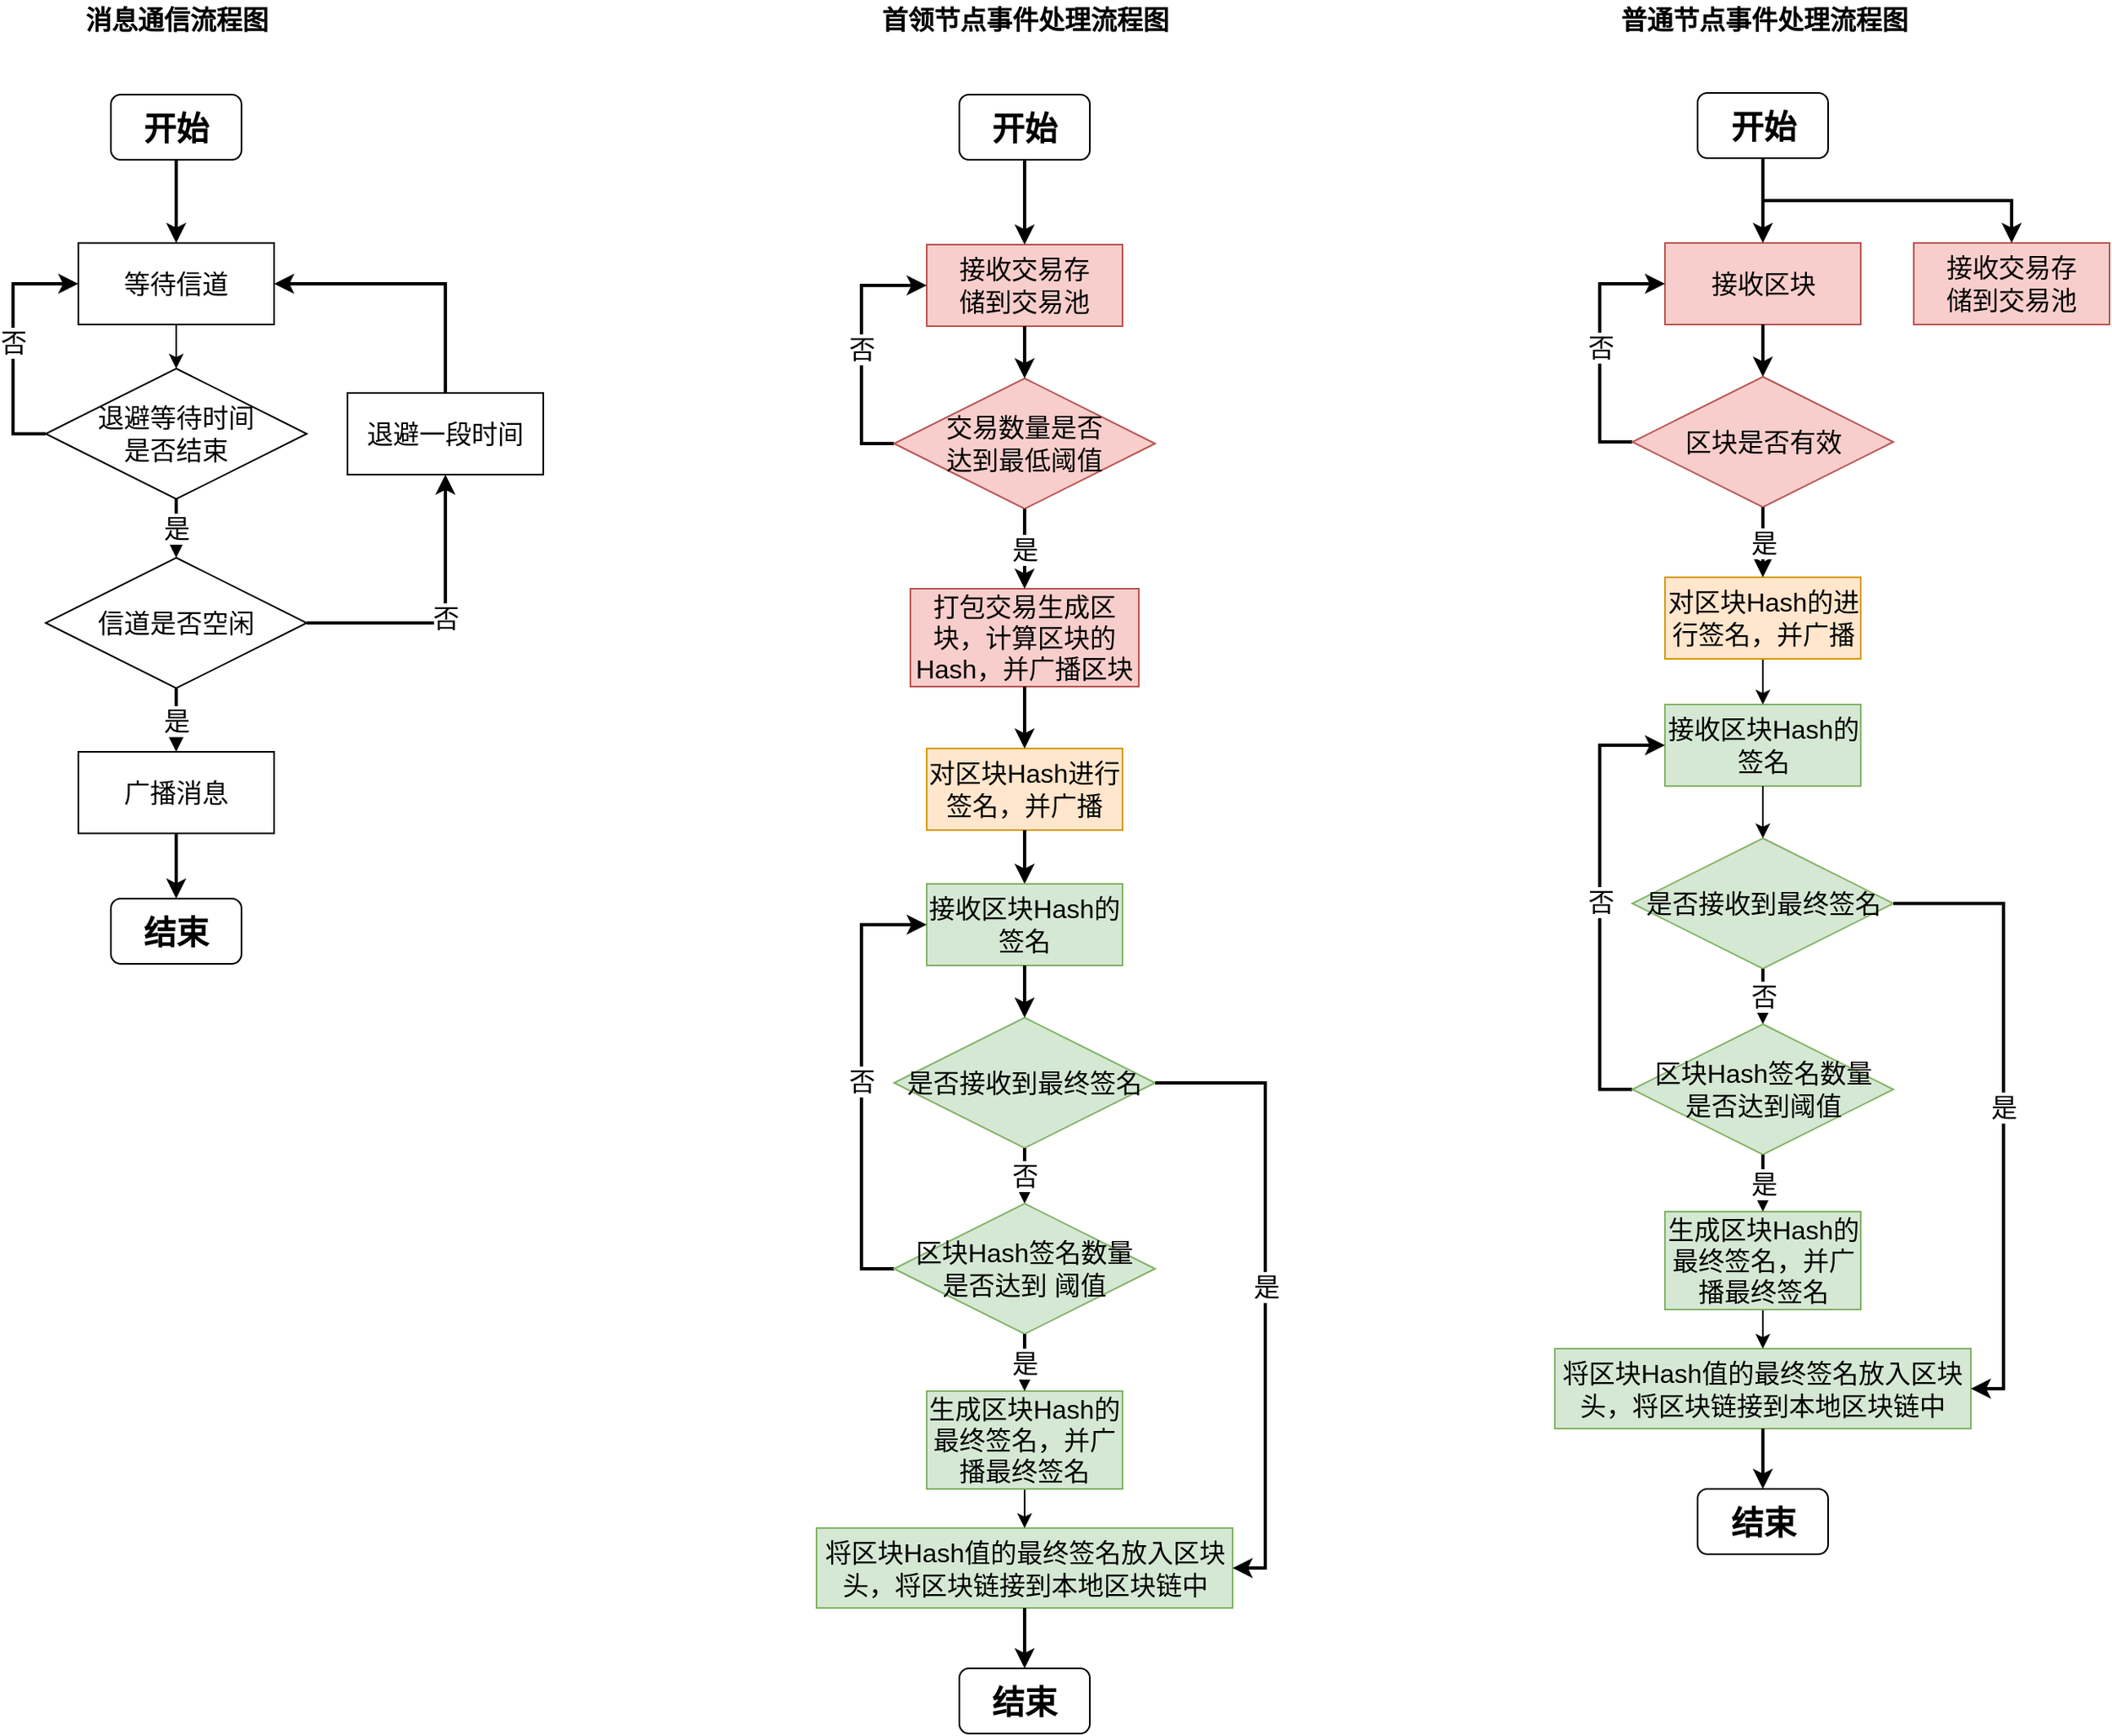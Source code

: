 <mxfile version="16.5.1" type="device"><diagram id="4I6tZhF-R6GU-miMl_Zh" name="共识协议通信和节点设计流程图"><mxGraphModel dx="1203" dy="1217" grid="0" gridSize="10" guides="1" tooltips="1" connect="1" arrows="1" fold="1" page="0" pageScale="1" pageWidth="1169" pageHeight="827" math="0" shadow="0"><root><mxCell id="0"/><mxCell id="1" parent="0"/><mxCell id="6zwZ6q5MqfDcT1agjW3h-52" value="消息通信流程图" style="text;html=1;align=center;verticalAlign=middle;resizable=0;points=[];autosize=1;strokeColor=none;fillColor=none;fontSize=16;fontFamily=Helvetica;fontStyle=1" parent="1" vertex="1"><mxGeometry x="219" y="-18" width="122" height="23" as="geometry"/></mxCell><mxCell id="6zwZ6q5MqfDcT1agjW3h-53" value="首领节点事件处理流程图" style="text;html=1;align=center;verticalAlign=middle;resizable=0;points=[];autosize=1;strokeColor=none;fillColor=none;fontSize=16;fontStyle=1" parent="1" vertex="1"><mxGeometry x="707" y="-18" width="186" height="23" as="geometry"/></mxCell><mxCell id="6zwZ6q5MqfDcT1agjW3h-75" value="" style="edgeStyle=orthogonalEdgeStyle;rounded=0;orthogonalLoop=1;jettySize=auto;html=1;fontSize=16;strokeWidth=2;" parent="1" target="6zwZ6q5MqfDcT1agjW3h-74" edge="1"><mxGeometry relative="1" as="geometry"><mxPoint x="800" y="965" as="sourcePoint"/></mxGeometry></mxCell><mxCell id="6zwZ6q5MqfDcT1agjW3h-85" value="" style="edgeStyle=orthogonalEdgeStyle;rounded=0;orthogonalLoop=1;jettySize=auto;html=1;fontSize=16;strokeWidth=2;" parent="1" target="6zwZ6q5MqfDcT1agjW3h-84" edge="1"><mxGeometry relative="1" as="geometry"><mxPoint x="800" y="1080" as="sourcePoint"/></mxGeometry></mxCell><mxCell id="6zwZ6q5MqfDcT1agjW3h-92" value="普通节点事件处理流程图" style="text;html=1;align=center;verticalAlign=middle;resizable=0;points=[];autosize=1;strokeColor=none;fillColor=none;fontSize=16;fontStyle=1" parent="1" vertex="1"><mxGeometry x="1159.5" y="-18" width="186" height="23" as="geometry"/></mxCell><mxCell id="2Cl0_ZH6BbMf-OOW4n7A-56" value="" style="group" vertex="1" connectable="0" parent="1"><mxGeometry x="200" y="40" width="305" height="533" as="geometry"/></mxCell><mxCell id="6zwZ6q5MqfDcT1agjW3h-1" value="开始" style="rounded=1;whiteSpace=wrap;html=1;fontSize=20;fontStyle=1" parent="2Cl0_ZH6BbMf-OOW4n7A-56" vertex="1"><mxGeometry x="40" width="80" height="40" as="geometry"/></mxCell><mxCell id="6zwZ6q5MqfDcT1agjW3h-24" value="&lt;span&gt;退避等待时间&lt;br&gt;是否结束&lt;br&gt;&lt;/span&gt;" style="rhombus;whiteSpace=wrap;html=1;fontSize=16;" parent="2Cl0_ZH6BbMf-OOW4n7A-56" vertex="1"><mxGeometry y="168" width="160" height="80" as="geometry"/></mxCell><mxCell id="6zwZ6q5MqfDcT1agjW3h-27" value="信道是否空闲" style="rhombus;whiteSpace=wrap;html=1;fontSize=16;" parent="2Cl0_ZH6BbMf-OOW4n7A-56" vertex="1"><mxGeometry y="284" width="160" height="80" as="geometry"/></mxCell><mxCell id="6zwZ6q5MqfDcT1agjW3h-43" value="是" style="edgeStyle=orthogonalEdgeStyle;rounded=0;orthogonalLoop=1;jettySize=auto;html=1;fontSize=16;strokeWidth=2;entryX=0.5;entryY=0;entryDx=0;entryDy=0;" parent="2Cl0_ZH6BbMf-OOW4n7A-56" source="6zwZ6q5MqfDcT1agjW3h-24" target="6zwZ6q5MqfDcT1agjW3h-27" edge="1"><mxGeometry relative="1" as="geometry"><mxPoint x="80" y="230" as="targetPoint"/></mxGeometry></mxCell><mxCell id="6zwZ6q5MqfDcT1agjW3h-35" value="广播消息" style="whiteSpace=wrap;html=1;fontSize=16;" parent="2Cl0_ZH6BbMf-OOW4n7A-56" vertex="1"><mxGeometry x="20" y="403" width="120" height="50" as="geometry"/></mxCell><mxCell id="6zwZ6q5MqfDcT1agjW3h-36" value="是" style="edgeStyle=orthogonalEdgeStyle;rounded=0;orthogonalLoop=1;jettySize=auto;html=1;fontSize=16;strokeWidth=2;" parent="2Cl0_ZH6BbMf-OOW4n7A-56" source="6zwZ6q5MqfDcT1agjW3h-27" target="6zwZ6q5MqfDcT1agjW3h-35" edge="1"><mxGeometry relative="1" as="geometry"/></mxCell><mxCell id="6zwZ6q5MqfDcT1agjW3h-38" value="结束" style="rounded=1;whiteSpace=wrap;html=1;fontSize=20;fontStyle=1" parent="2Cl0_ZH6BbMf-OOW4n7A-56" vertex="1"><mxGeometry x="40" y="493" width="80" height="40" as="geometry"/></mxCell><mxCell id="6zwZ6q5MqfDcT1agjW3h-39" style="edgeStyle=orthogonalEdgeStyle;rounded=0;orthogonalLoop=1;jettySize=auto;html=1;exitX=0.5;exitY=1;exitDx=0;exitDy=0;entryX=0.5;entryY=0;entryDx=0;entryDy=0;fontSize=16;strokeWidth=2;" parent="2Cl0_ZH6BbMf-OOW4n7A-56" source="6zwZ6q5MqfDcT1agjW3h-35" target="6zwZ6q5MqfDcT1agjW3h-38" edge="1"><mxGeometry relative="1" as="geometry"/></mxCell><mxCell id="6zwZ6q5MqfDcT1agjW3h-40" value="退避一段时间" style="whiteSpace=wrap;html=1;fontSize=16;" parent="2Cl0_ZH6BbMf-OOW4n7A-56" vertex="1"><mxGeometry x="185" y="183" width="120" height="50" as="geometry"/></mxCell><mxCell id="6zwZ6q5MqfDcT1agjW3h-41" value="否" style="edgeStyle=orthogonalEdgeStyle;rounded=0;orthogonalLoop=1;jettySize=auto;html=1;fontSize=16;strokeWidth=2;" parent="2Cl0_ZH6BbMf-OOW4n7A-56" source="6zwZ6q5MqfDcT1agjW3h-27" target="6zwZ6q5MqfDcT1agjW3h-40" edge="1"><mxGeometry relative="1" as="geometry"/></mxCell><mxCell id="2Cl0_ZH6BbMf-OOW4n7A-51" style="edgeStyle=orthogonalEdgeStyle;rounded=0;orthogonalLoop=1;jettySize=auto;html=1;exitX=0.5;exitY=1;exitDx=0;exitDy=0;" edge="1" parent="2Cl0_ZH6BbMf-OOW4n7A-56" source="2Cl0_ZH6BbMf-OOW4n7A-48" target="6zwZ6q5MqfDcT1agjW3h-24"><mxGeometry relative="1" as="geometry"/></mxCell><mxCell id="2Cl0_ZH6BbMf-OOW4n7A-48" value="等待信道" style="whiteSpace=wrap;html=1;fontSize=16;" vertex="1" parent="2Cl0_ZH6BbMf-OOW4n7A-56"><mxGeometry x="20" y="91" width="120" height="50" as="geometry"/></mxCell><mxCell id="6zwZ6q5MqfDcT1agjW3h-25" style="edgeStyle=orthogonalEdgeStyle;rounded=0;orthogonalLoop=1;jettySize=auto;html=1;exitX=0.5;exitY=1;exitDx=0;exitDy=0;entryX=0.5;entryY=0;entryDx=0;entryDy=0;fontSize=16;strokeWidth=2;" parent="2Cl0_ZH6BbMf-OOW4n7A-56" source="6zwZ6q5MqfDcT1agjW3h-1" edge="1" target="2Cl0_ZH6BbMf-OOW4n7A-48"><mxGeometry relative="1" as="geometry"><mxPoint x="80" y="85" as="targetPoint"/></mxGeometry></mxCell><mxCell id="6zwZ6q5MqfDcT1agjW3h-49" value="否" style="edgeStyle=orthogonalEdgeStyle;rounded=0;orthogonalLoop=1;jettySize=auto;html=1;fontSize=16;strokeWidth=2;entryX=0;entryY=0.5;entryDx=0;entryDy=0;exitX=0;exitY=0.5;exitDx=0;exitDy=0;" parent="2Cl0_ZH6BbMf-OOW4n7A-56" source="6zwZ6q5MqfDcT1agjW3h-24" target="2Cl0_ZH6BbMf-OOW4n7A-48" edge="1"><mxGeometry relative="1" as="geometry"/></mxCell><mxCell id="6zwZ6q5MqfDcT1agjW3h-46" style="edgeStyle=orthogonalEdgeStyle;rounded=0;orthogonalLoop=1;jettySize=auto;html=1;exitX=0.5;exitY=0;exitDx=0;exitDy=0;entryX=1;entryY=0.5;entryDx=0;entryDy=0;fontSize=16;strokeWidth=2;" parent="2Cl0_ZH6BbMf-OOW4n7A-56" source="6zwZ6q5MqfDcT1agjW3h-40" target="2Cl0_ZH6BbMf-OOW4n7A-48" edge="1"><mxGeometry relative="1" as="geometry"/></mxCell><mxCell id="6zwZ6q5MqfDcT1agjW3h-54" value="开始" style="rounded=1;whiteSpace=wrap;html=1;fontSize=20;fontStyle=1" parent="1" vertex="1"><mxGeometry x="760" y="40" width="80" height="40" as="geometry"/></mxCell><mxCell id="6zwZ6q5MqfDcT1agjW3h-55" value="接收交易存&lt;br&gt;储到交易池" style="rounded=0;whiteSpace=wrap;html=1;fontSize=16;fillColor=#f8cecc;strokeColor=#b85450;" parent="1" vertex="1"><mxGeometry x="740" y="132" width="120" height="50" as="geometry"/></mxCell><mxCell id="6zwZ6q5MqfDcT1agjW3h-58" style="edgeStyle=orthogonalEdgeStyle;rounded=0;orthogonalLoop=1;jettySize=auto;html=1;exitX=0.5;exitY=1;exitDx=0;exitDy=0;entryX=0.5;entryY=0;entryDx=0;entryDy=0;fontSize=16;strokeWidth=2;" parent="1" source="6zwZ6q5MqfDcT1agjW3h-54" target="6zwZ6q5MqfDcT1agjW3h-55" edge="1"><mxGeometry relative="1" as="geometry"/></mxCell><mxCell id="6zwZ6q5MqfDcT1agjW3h-59" value="否" style="edgeStyle=orthogonalEdgeStyle;rounded=0;orthogonalLoop=1;jettySize=auto;html=1;exitX=0;exitY=0.5;exitDx=0;exitDy=0;entryX=0;entryY=0.5;entryDx=0;entryDy=0;fontSize=16;strokeWidth=2;" parent="1" source="6zwZ6q5MqfDcT1agjW3h-56" target="6zwZ6q5MqfDcT1agjW3h-55" edge="1"><mxGeometry relative="1" as="geometry"/></mxCell><mxCell id="6zwZ6q5MqfDcT1agjW3h-56" value="交易数量是否&lt;br&gt;达到最低阈值" style="rhombus;whiteSpace=wrap;html=1;fontSize=16;rounded=0;fillColor=#f8cecc;strokeColor=#b85450;" parent="1" vertex="1"><mxGeometry x="720" y="214" width="160" height="80" as="geometry"/></mxCell><mxCell id="6zwZ6q5MqfDcT1agjW3h-57" value="" style="edgeStyle=orthogonalEdgeStyle;rounded=0;orthogonalLoop=1;jettySize=auto;html=1;fontSize=16;strokeWidth=2;" parent="1" source="6zwZ6q5MqfDcT1agjW3h-55" target="6zwZ6q5MqfDcT1agjW3h-56" edge="1"><mxGeometry relative="1" as="geometry"/></mxCell><mxCell id="6zwZ6q5MqfDcT1agjW3h-61" value="打包交易生成区块，计算区块的Hash，并广播区块" style="whiteSpace=wrap;html=1;fontSize=16;rounded=0;fillColor=#f8cecc;strokeColor=#b85450;" parent="1" vertex="1"><mxGeometry x="730" y="343" width="140" height="60" as="geometry"/></mxCell><mxCell id="6zwZ6q5MqfDcT1agjW3h-62" value="是" style="edgeStyle=orthogonalEdgeStyle;rounded=0;orthogonalLoop=1;jettySize=auto;html=1;fontSize=16;strokeWidth=2;" parent="1" source="6zwZ6q5MqfDcT1agjW3h-56" target="6zwZ6q5MqfDcT1agjW3h-61" edge="1"><mxGeometry relative="1" as="geometry"/></mxCell><mxCell id="6zwZ6q5MqfDcT1agjW3h-63" value="对区块Hash进行签名，并广播" style="whiteSpace=wrap;html=1;fontSize=16;rounded=0;fillColor=#ffe6cc;strokeColor=#d79b00;" parent="1" vertex="1"><mxGeometry x="740" y="441" width="120" height="50" as="geometry"/></mxCell><mxCell id="6zwZ6q5MqfDcT1agjW3h-64" value="" style="edgeStyle=orthogonalEdgeStyle;rounded=0;orthogonalLoop=1;jettySize=auto;html=1;fontSize=16;strokeWidth=2;" parent="1" source="6zwZ6q5MqfDcT1agjW3h-61" target="6zwZ6q5MqfDcT1agjW3h-63" edge="1"><mxGeometry relative="1" as="geometry"/></mxCell><mxCell id="6zwZ6q5MqfDcT1agjW3h-66" value="" style="edgeStyle=orthogonalEdgeStyle;rounded=0;orthogonalLoop=1;jettySize=auto;html=1;fontSize=16;strokeWidth=2;entryX=0.5;entryY=0;entryDx=0;entryDy=0;" parent="1" source="6zwZ6q5MqfDcT1agjW3h-63" target="2Cl0_ZH6BbMf-OOW4n7A-71" edge="1"><mxGeometry relative="1" as="geometry"><mxPoint x="800" y="519.0" as="targetPoint"/></mxGeometry></mxCell><mxCell id="2Cl0_ZH6BbMf-OOW4n7A-3" value="接收区块Hash的签名" style="whiteSpace=wrap;html=1;fontSize=16;rounded=0;fillColor=#d5e8d4;strokeColor=#82b366;" vertex="1" parent="1"><mxGeometry x="1192.5" y="414" width="120" height="50" as="geometry"/></mxCell><mxCell id="2Cl0_ZH6BbMf-OOW4n7A-4" value="是否接收到最终签名" style="rhombus;whiteSpace=wrap;html=1;fontSize=16;rounded=0;fillColor=#d5e8d4;strokeColor=#82b366;" vertex="1" parent="1"><mxGeometry x="1172.5" y="496" width="160" height="80" as="geometry"/></mxCell><mxCell id="2Cl0_ZH6BbMf-OOW4n7A-8" style="edgeStyle=orthogonalEdgeStyle;rounded=0;orthogonalLoop=1;jettySize=auto;html=1;" edge="1" parent="1" source="2Cl0_ZH6BbMf-OOW4n7A-3" target="2Cl0_ZH6BbMf-OOW4n7A-4"><mxGeometry relative="1" as="geometry"/></mxCell><mxCell id="2Cl0_ZH6BbMf-OOW4n7A-5" value="将区块Hash值的最终签名放入区块头，将区块链接到本地区块链中" style="whiteSpace=wrap;html=1;fontSize=16;rounded=0;fillColor=#d5e8d4;strokeColor=#82b366;" vertex="1" parent="1"><mxGeometry x="1125" y="809" width="255" height="49" as="geometry"/></mxCell><mxCell id="2Cl0_ZH6BbMf-OOW4n7A-6" value="是" style="edgeStyle=orthogonalEdgeStyle;rounded=0;orthogonalLoop=1;jettySize=auto;html=1;exitX=1;exitY=0.5;exitDx=0;exitDy=0;entryX=1;entryY=0.5;entryDx=0;entryDy=0;fontSize=16;strokeWidth=2;" edge="1" parent="1" source="2Cl0_ZH6BbMf-OOW4n7A-4" target="2Cl0_ZH6BbMf-OOW4n7A-5"><mxGeometry relative="1" as="geometry"/></mxCell><mxCell id="2Cl0_ZH6BbMf-OOW4n7A-15" value="否" style="edgeStyle=orthogonalEdgeStyle;rounded=0;orthogonalLoop=1;jettySize=auto;html=1;exitX=0.5;exitY=1;exitDx=0;exitDy=0;fontSize=16;strokeWidth=2;" edge="1" parent="1" source="2Cl0_ZH6BbMf-OOW4n7A-4" target="2Cl0_ZH6BbMf-OOW4n7A-14"><mxGeometry relative="1" as="geometry"><mxPoint x="1252.5" y="668" as="sourcePoint"/></mxGeometry></mxCell><mxCell id="2Cl0_ZH6BbMf-OOW4n7A-19" value="否" style="edgeStyle=orthogonalEdgeStyle;rounded=0;orthogonalLoop=1;jettySize=auto;html=1;entryX=0;entryY=0.5;entryDx=0;entryDy=0;exitX=0;exitY=0.5;exitDx=0;exitDy=0;fontSize=16;strokeWidth=2;" edge="1" parent="1" source="2Cl0_ZH6BbMf-OOW4n7A-14" target="2Cl0_ZH6BbMf-OOW4n7A-3"><mxGeometry relative="1" as="geometry"><mxPoint x="1127" y="884" as="sourcePoint"/><mxPoint x="1023" y="583" as="targetPoint"/></mxGeometry></mxCell><mxCell id="2Cl0_ZH6BbMf-OOW4n7A-14" value="区块Hash签名数量&lt;br&gt;是否达到阈值" style="rhombus;whiteSpace=wrap;html=1;fontSize=16;rounded=0;fillColor=#d5e8d4;strokeColor=#82b366;" vertex="1" parent="1"><mxGeometry x="1172.5" y="610" width="160" height="80" as="geometry"/></mxCell><mxCell id="2Cl0_ZH6BbMf-OOW4n7A-21" style="edgeStyle=orthogonalEdgeStyle;rounded=0;orthogonalLoop=1;jettySize=auto;html=1;entryX=0.5;entryY=0;entryDx=0;entryDy=0;" edge="1" parent="1" source="2Cl0_ZH6BbMf-OOW4n7A-16" target="2Cl0_ZH6BbMf-OOW4n7A-5"><mxGeometry relative="1" as="geometry"/></mxCell><mxCell id="2Cl0_ZH6BbMf-OOW4n7A-16" value="生成区块Hash的最终签名，并广播最终签名" style="whiteSpace=wrap;html=1;fontSize=16;rounded=0;fillColor=#d5e8d4;strokeColor=#82b366;" vertex="1" parent="1"><mxGeometry x="1192.5" y="725" width="120" height="60" as="geometry"/></mxCell><mxCell id="2Cl0_ZH6BbMf-OOW4n7A-17" value="是" style="edgeStyle=orthogonalEdgeStyle;rounded=0;orthogonalLoop=1;jettySize=auto;html=1;fontSize=16;strokeWidth=2;" edge="1" parent="1" source="2Cl0_ZH6BbMf-OOW4n7A-14" target="2Cl0_ZH6BbMf-OOW4n7A-16"><mxGeometry relative="1" as="geometry"/></mxCell><mxCell id="2Cl0_ZH6BbMf-OOW4n7A-24" value="开始" style="rounded=1;whiteSpace=wrap;html=1;fontSize=20;fontStyle=1" vertex="1" parent="1"><mxGeometry x="1212.5" y="39" width="80" height="40" as="geometry"/></mxCell><mxCell id="2Cl0_ZH6BbMf-OOW4n7A-25" value="接收交易存&lt;br&gt;储到交易池" style="rounded=0;whiteSpace=wrap;html=1;fontSize=16;fillColor=#f8cecc;strokeColor=#b85450;" vertex="1" parent="1"><mxGeometry x="1345" y="131" width="120" height="50" as="geometry"/></mxCell><mxCell id="2Cl0_ZH6BbMf-OOW4n7A-22" style="edgeStyle=orthogonalEdgeStyle;rounded=0;orthogonalLoop=1;jettySize=auto;html=1;exitX=0.5;exitY=1;exitDx=0;exitDy=0;entryX=0.5;entryY=0;entryDx=0;entryDy=0;fontSize=16;strokeWidth=2;" edge="1" parent="1" source="2Cl0_ZH6BbMf-OOW4n7A-24" target="2Cl0_ZH6BbMf-OOW4n7A-25"><mxGeometry relative="1" as="geometry"/></mxCell><mxCell id="2Cl0_ZH6BbMf-OOW4n7A-27" value="接收区块" style="rounded=0;whiteSpace=wrap;html=1;fontSize=16;fillColor=#f8cecc;strokeColor=#b85450;" vertex="1" parent="1"><mxGeometry x="1192.5" y="131" width="120" height="50" as="geometry"/></mxCell><mxCell id="2Cl0_ZH6BbMf-OOW4n7A-23" style="edgeStyle=orthogonalEdgeStyle;rounded=0;orthogonalLoop=1;jettySize=auto;html=1;exitX=0.5;exitY=1;exitDx=0;exitDy=0;entryX=0.5;entryY=0;entryDx=0;entryDy=0;strokeWidth=2;" edge="1" parent="1" source="2Cl0_ZH6BbMf-OOW4n7A-24" target="2Cl0_ZH6BbMf-OOW4n7A-27"><mxGeometry relative="1" as="geometry"/></mxCell><mxCell id="2Cl0_ZH6BbMf-OOW4n7A-28" value="否" style="edgeStyle=orthogonalEdgeStyle;rounded=0;orthogonalLoop=1;jettySize=auto;html=1;exitX=0;exitY=0.5;exitDx=0;exitDy=0;entryX=0;entryY=0.5;entryDx=0;entryDy=0;fontSize=16;strokeWidth=2;" edge="1" parent="1" source="2Cl0_ZH6BbMf-OOW4n7A-30" target="2Cl0_ZH6BbMf-OOW4n7A-27"><mxGeometry relative="1" as="geometry"/></mxCell><mxCell id="2Cl0_ZH6BbMf-OOW4n7A-30" value="区块是否有效" style="rhombus;whiteSpace=wrap;html=1;fontSize=16;rounded=0;fillColor=#f8cecc;strokeColor=#b85450;" vertex="1" parent="1"><mxGeometry x="1172.5" y="213" width="160" height="80" as="geometry"/></mxCell><mxCell id="2Cl0_ZH6BbMf-OOW4n7A-26" value="" style="edgeStyle=orthogonalEdgeStyle;rounded=0;orthogonalLoop=1;jettySize=auto;html=1;fontSize=16;strokeWidth=2;" edge="1" parent="1" source="2Cl0_ZH6BbMf-OOW4n7A-27" target="2Cl0_ZH6BbMf-OOW4n7A-30"><mxGeometry relative="1" as="geometry"/></mxCell><mxCell id="2Cl0_ZH6BbMf-OOW4n7A-32" style="edgeStyle=orthogonalEdgeStyle;rounded=0;orthogonalLoop=1;jettySize=auto;html=1;fontSize=16;strokeWidth=2;entryX=0.5;entryY=0;entryDx=0;entryDy=0;" edge="1" parent="1" target="2Cl0_ZH6BbMf-OOW4n7A-33" source="2Cl0_ZH6BbMf-OOW4n7A-5"><mxGeometry relative="1" as="geometry"><mxPoint x="1268" y="1232.0" as="sourcePoint"/><mxPoint x="1289" y="1250" as="targetPoint"/></mxGeometry></mxCell><mxCell id="2Cl0_ZH6BbMf-OOW4n7A-33" value="结束" style="rounded=1;whiteSpace=wrap;html=1;fontSize=20;fontStyle=1" vertex="1" parent="1"><mxGeometry x="1212.5" y="895" width="80" height="40" as="geometry"/></mxCell><mxCell id="2Cl0_ZH6BbMf-OOW4n7A-46" style="edgeStyle=orthogonalEdgeStyle;rounded=0;orthogonalLoop=1;jettySize=auto;html=1;exitX=0.5;exitY=1;exitDx=0;exitDy=0;" edge="1" parent="1" source="2Cl0_ZH6BbMf-OOW4n7A-45" target="2Cl0_ZH6BbMf-OOW4n7A-3"><mxGeometry relative="1" as="geometry"/></mxCell><mxCell id="2Cl0_ZH6BbMf-OOW4n7A-45" value="对区块Hash的进行签名，并广播" style="whiteSpace=wrap;html=1;fontSize=16;rounded=0;fillColor=#ffe6cc;strokeColor=#d79b00;" vertex="1" parent="1"><mxGeometry x="1192.5" y="336" width="120" height="50" as="geometry"/></mxCell><mxCell id="2Cl0_ZH6BbMf-OOW4n7A-29" value="是" style="edgeStyle=orthogonalEdgeStyle;rounded=0;orthogonalLoop=1;jettySize=auto;html=1;fontSize=16;strokeWidth=2;entryX=0.5;entryY=0;entryDx=0;entryDy=0;" edge="1" parent="1" source="2Cl0_ZH6BbMf-OOW4n7A-30" target="2Cl0_ZH6BbMf-OOW4n7A-45"><mxGeometry relative="1" as="geometry"><mxPoint x="1218" y="376" as="targetPoint"/></mxGeometry></mxCell><mxCell id="2Cl0_ZH6BbMf-OOW4n7A-71" value="接收区块Hash的签名" style="whiteSpace=wrap;html=1;fontSize=16;rounded=0;fillColor=#d5e8d4;strokeColor=#82b366;" vertex="1" parent="1"><mxGeometry x="740" y="524" width="120" height="50" as="geometry"/></mxCell><mxCell id="2Cl0_ZH6BbMf-OOW4n7A-72" value="是否接收到最终签名" style="rhombus;whiteSpace=wrap;html=1;fontSize=16;rounded=0;fillColor=#d5e8d4;strokeColor=#82b366;" vertex="1" parent="1"><mxGeometry x="720" y="606" width="160" height="80" as="geometry"/></mxCell><mxCell id="2Cl0_ZH6BbMf-OOW4n7A-73" style="edgeStyle=orthogonalEdgeStyle;rounded=0;orthogonalLoop=1;jettySize=auto;html=1;strokeWidth=2;" edge="1" parent="1" source="2Cl0_ZH6BbMf-OOW4n7A-71" target="2Cl0_ZH6BbMf-OOW4n7A-72"><mxGeometry relative="1" as="geometry"/></mxCell><mxCell id="2Cl0_ZH6BbMf-OOW4n7A-74" value="将区块Hash值的最终签名放入区块头，将区块链接到本地区块链中" style="whiteSpace=wrap;html=1;fontSize=16;rounded=0;fillColor=#d5e8d4;strokeColor=#82b366;" vertex="1" parent="1"><mxGeometry x="672.5" y="919" width="255" height="49" as="geometry"/></mxCell><mxCell id="2Cl0_ZH6BbMf-OOW4n7A-75" value="是" style="edgeStyle=orthogonalEdgeStyle;rounded=0;orthogonalLoop=1;jettySize=auto;html=1;exitX=1;exitY=0.5;exitDx=0;exitDy=0;entryX=1;entryY=0.5;entryDx=0;entryDy=0;fontSize=16;strokeWidth=2;" edge="1" parent="1" source="2Cl0_ZH6BbMf-OOW4n7A-72" target="2Cl0_ZH6BbMf-OOW4n7A-74"><mxGeometry relative="1" as="geometry"/></mxCell><mxCell id="2Cl0_ZH6BbMf-OOW4n7A-76" value="否" style="edgeStyle=orthogonalEdgeStyle;rounded=0;orthogonalLoop=1;jettySize=auto;html=1;exitX=0.5;exitY=1;exitDx=0;exitDy=0;fontSize=16;strokeWidth=2;" edge="1" parent="1" source="2Cl0_ZH6BbMf-OOW4n7A-72" target="2Cl0_ZH6BbMf-OOW4n7A-78"><mxGeometry relative="1" as="geometry"><mxPoint x="800.5" y="778" as="sourcePoint"/></mxGeometry></mxCell><mxCell id="2Cl0_ZH6BbMf-OOW4n7A-77" value="否" style="edgeStyle=orthogonalEdgeStyle;rounded=0;orthogonalLoop=1;jettySize=auto;html=1;entryX=0;entryY=0.5;entryDx=0;entryDy=0;exitX=0;exitY=0.5;exitDx=0;exitDy=0;fontSize=16;strokeWidth=2;" edge="1" parent="1" source="2Cl0_ZH6BbMf-OOW4n7A-78" target="2Cl0_ZH6BbMf-OOW4n7A-71"><mxGeometry relative="1" as="geometry"><mxPoint x="675" y="994" as="sourcePoint"/><mxPoint x="571" y="693" as="targetPoint"/></mxGeometry></mxCell><mxCell id="2Cl0_ZH6BbMf-OOW4n7A-78" value="区块Hash签名数量&lt;br&gt;是否达到&amp;nbsp;阈值" style="rhombus;whiteSpace=wrap;html=1;fontSize=16;rounded=0;fillColor=#d5e8d4;strokeColor=#82b366;" vertex="1" parent="1"><mxGeometry x="720" y="720" width="160" height="80" as="geometry"/></mxCell><mxCell id="2Cl0_ZH6BbMf-OOW4n7A-79" style="edgeStyle=orthogonalEdgeStyle;rounded=0;orthogonalLoop=1;jettySize=auto;html=1;entryX=0.5;entryY=0;entryDx=0;entryDy=0;" edge="1" parent="1" source="2Cl0_ZH6BbMf-OOW4n7A-80" target="2Cl0_ZH6BbMf-OOW4n7A-74"><mxGeometry relative="1" as="geometry"/></mxCell><mxCell id="2Cl0_ZH6BbMf-OOW4n7A-80" value="生成区块Hash的最终签名，并广播最终签名" style="whiteSpace=wrap;html=1;fontSize=16;rounded=0;fillColor=#d5e8d4;strokeColor=#82b366;" vertex="1" parent="1"><mxGeometry x="740" y="835" width="120" height="60" as="geometry"/></mxCell><mxCell id="2Cl0_ZH6BbMf-OOW4n7A-81" value="是" style="edgeStyle=orthogonalEdgeStyle;rounded=0;orthogonalLoop=1;jettySize=auto;html=1;fontSize=16;strokeWidth=2;" edge="1" parent="1" source="2Cl0_ZH6BbMf-OOW4n7A-78" target="2Cl0_ZH6BbMf-OOW4n7A-80"><mxGeometry relative="1" as="geometry"/></mxCell><mxCell id="2Cl0_ZH6BbMf-OOW4n7A-82" style="edgeStyle=orthogonalEdgeStyle;rounded=0;orthogonalLoop=1;jettySize=auto;html=1;fontSize=16;strokeWidth=2;entryX=0.5;entryY=0;entryDx=0;entryDy=0;" edge="1" parent="1" source="2Cl0_ZH6BbMf-OOW4n7A-74" target="2Cl0_ZH6BbMf-OOW4n7A-83"><mxGeometry relative="1" as="geometry"><mxPoint x="816" y="1342.0" as="sourcePoint"/><mxPoint x="837" y="1360" as="targetPoint"/></mxGeometry></mxCell><mxCell id="2Cl0_ZH6BbMf-OOW4n7A-83" value="结束" style="rounded=1;whiteSpace=wrap;html=1;fontSize=20;fontStyle=1" vertex="1" parent="1"><mxGeometry x="760" y="1005" width="80" height="40" as="geometry"/></mxCell></root></mxGraphModel></diagram></mxfile>